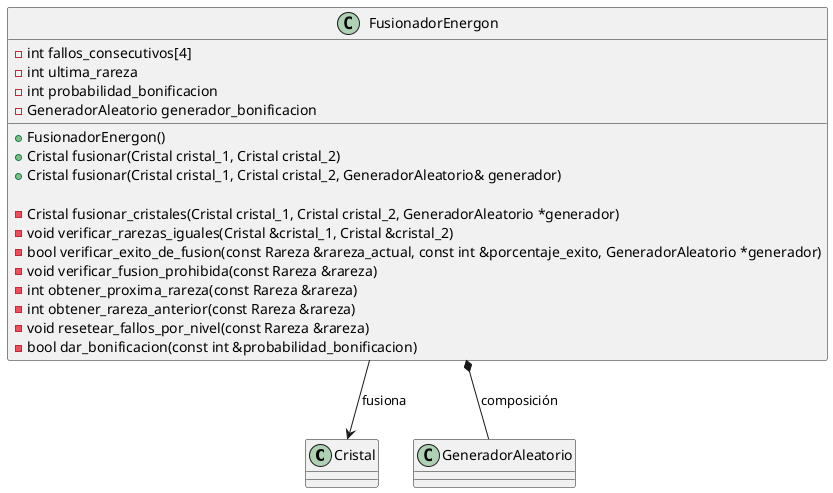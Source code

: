 @startuml
'https://plantuml.com/class-diagram

class Cristal
class GeneradorAleatorio



class FusionadorEnergon {
    - int fallos_consecutivos[4]
    - int ultima_rareza
    - int probabilidad_bonificacion
    - GeneradorAleatorio generador_bonificacion

    + FusionadorEnergon()
    + Cristal fusionar(Cristal cristal_1, Cristal cristal_2)
    + Cristal fusionar(Cristal cristal_1, Cristal cristal_2, GeneradorAleatorio& generador)

    - Cristal fusionar_cristales(Cristal cristal_1, Cristal cristal_2, GeneradorAleatorio *generador)
    - void verificar_rarezas_iguales(Cristal &cristal_1, Cristal &cristal_2)
    - bool verificar_exito_de_fusion(const Rareza &rareza_actual, const int &porcentaje_exito, GeneradorAleatorio *generador)
    - void verificar_fusion_prohibida(const Rareza &rareza)
    - int obtener_proxima_rareza(const Rareza &rareza)
    - int obtener_rareza_anterior(const Rareza &rareza)
    - void resetear_fallos_por_nivel(const Rareza &rareza)
    - bool dar_bonificacion(const int &probabilidad_bonificacion)
}
' Relaciones
FusionadorEnergon --> Cristal : "fusiona"
FusionadorEnergon *-- GeneradorAleatorio : "composición"


@enduml